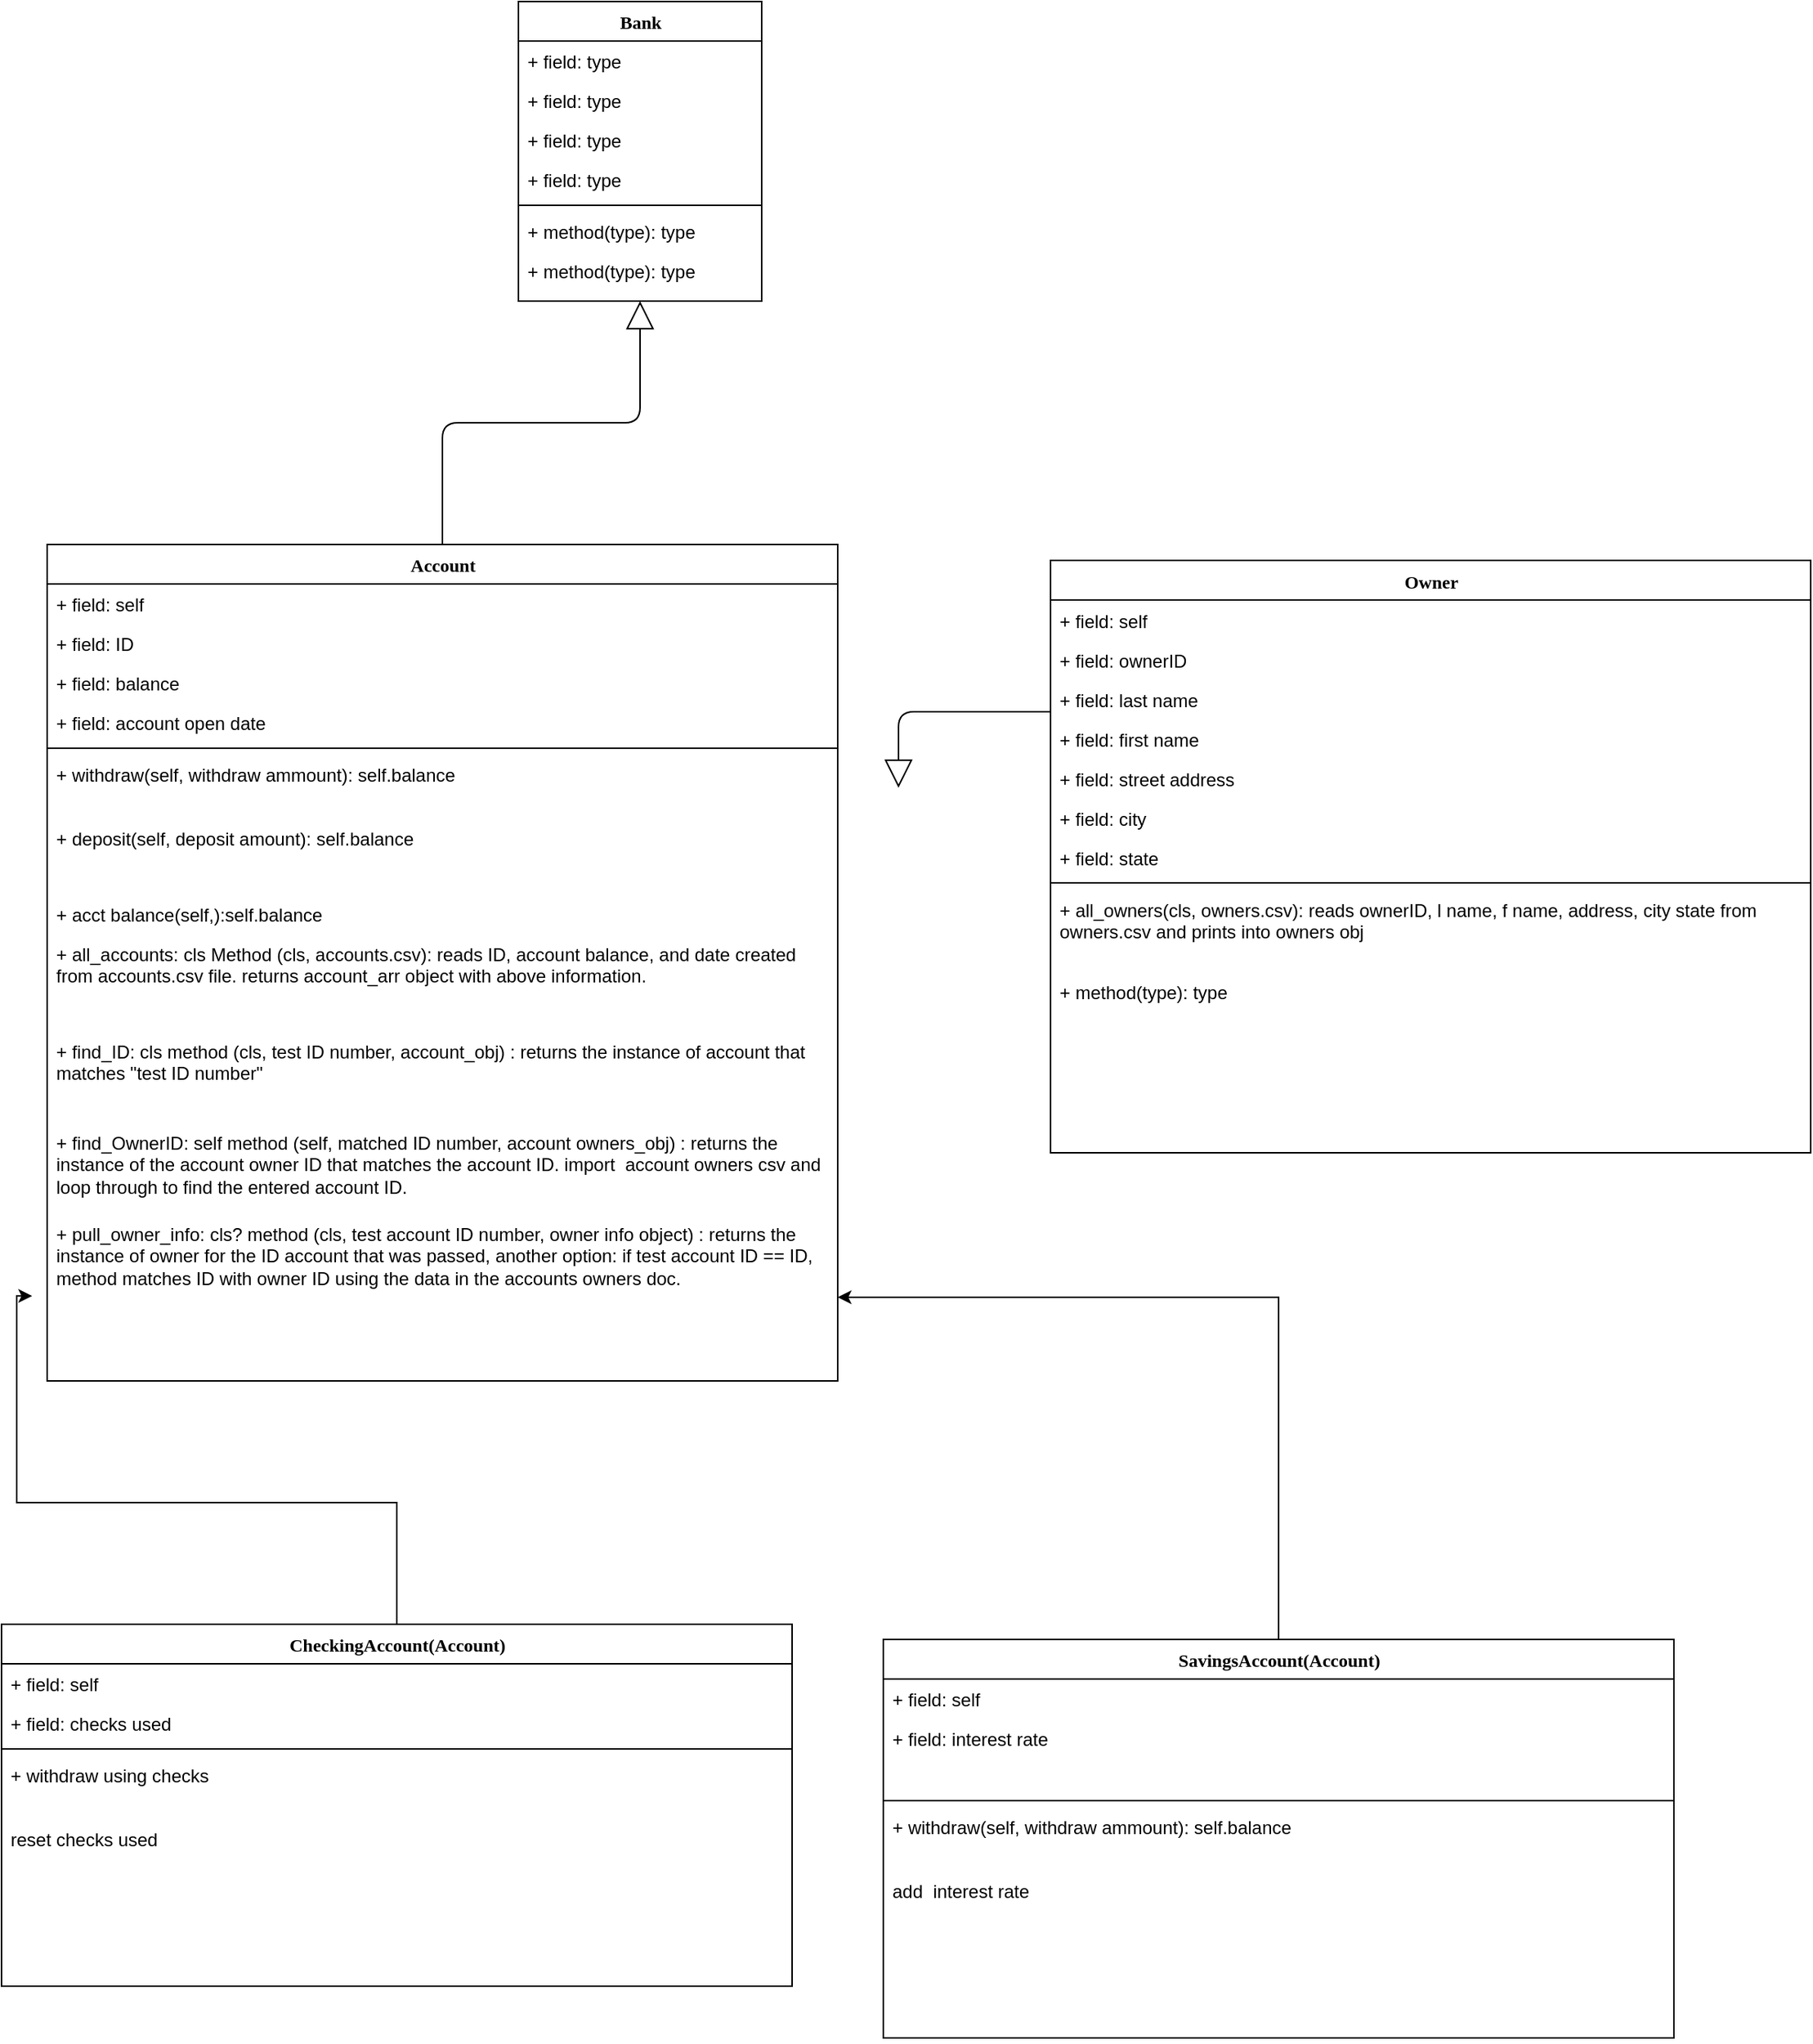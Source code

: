 <mxfile version="19.0.2" type="github">
  <diagram name="Page-1" id="9f46799a-70d6-7492-0946-bef42562c5a5">
    <mxGraphModel dx="2334" dy="1183" grid="1" gridSize="10" guides="1" tooltips="1" connect="1" arrows="1" fold="1" page="1" pageScale="1" pageWidth="1100" pageHeight="850" background="none" math="0" shadow="0">
      <root>
        <mxCell id="0" />
        <mxCell id="1" parent="0" />
        <mxCell id="78961159f06e98e8-43" value="Bank" style="swimlane;html=1;fontStyle=1;align=center;verticalAlign=top;childLayout=stackLayout;horizontal=1;startSize=26;horizontalStack=0;resizeParent=1;resizeLast=0;collapsible=1;marginBottom=0;swimlaneFillColor=#ffffff;rounded=0;shadow=0;comic=0;labelBackgroundColor=none;strokeWidth=1;fillColor=none;fontFamily=Verdana;fontSize=12" parent="1" vertex="1">
          <mxGeometry x="360" y="83" width="160" height="197" as="geometry" />
        </mxCell>
        <mxCell id="78961159f06e98e8-44" value="+ field: type" style="text;html=1;strokeColor=none;fillColor=none;align=left;verticalAlign=top;spacingLeft=4;spacingRight=4;whiteSpace=wrap;overflow=hidden;rotatable=0;points=[[0,0.5],[1,0.5]];portConstraint=eastwest;" parent="78961159f06e98e8-43" vertex="1">
          <mxGeometry y="26" width="160" height="26" as="geometry" />
        </mxCell>
        <mxCell id="78961159f06e98e8-45" value="+ field: type" style="text;html=1;strokeColor=none;fillColor=none;align=left;verticalAlign=top;spacingLeft=4;spacingRight=4;whiteSpace=wrap;overflow=hidden;rotatable=0;points=[[0,0.5],[1,0.5]];portConstraint=eastwest;" parent="78961159f06e98e8-43" vertex="1">
          <mxGeometry y="52" width="160" height="26" as="geometry" />
        </mxCell>
        <mxCell id="78961159f06e98e8-49" value="+ field: type" style="text;html=1;strokeColor=none;fillColor=none;align=left;verticalAlign=top;spacingLeft=4;spacingRight=4;whiteSpace=wrap;overflow=hidden;rotatable=0;points=[[0,0.5],[1,0.5]];portConstraint=eastwest;" parent="78961159f06e98e8-43" vertex="1">
          <mxGeometry y="78" width="160" height="26" as="geometry" />
        </mxCell>
        <mxCell id="78961159f06e98e8-50" value="+ field: type" style="text;html=1;strokeColor=none;fillColor=none;align=left;verticalAlign=top;spacingLeft=4;spacingRight=4;whiteSpace=wrap;overflow=hidden;rotatable=0;points=[[0,0.5],[1,0.5]];portConstraint=eastwest;" parent="78961159f06e98e8-43" vertex="1">
          <mxGeometry y="104" width="160" height="26" as="geometry" />
        </mxCell>
        <mxCell id="78961159f06e98e8-51" value="" style="line;html=1;strokeWidth=1;fillColor=none;align=left;verticalAlign=middle;spacingTop=-1;spacingLeft=3;spacingRight=3;rotatable=0;labelPosition=right;points=[];portConstraint=eastwest;" parent="78961159f06e98e8-43" vertex="1">
          <mxGeometry y="130" width="160" height="8" as="geometry" />
        </mxCell>
        <mxCell id="78961159f06e98e8-52" value="+ method(type): type" style="text;html=1;strokeColor=none;fillColor=none;align=left;verticalAlign=top;spacingLeft=4;spacingRight=4;whiteSpace=wrap;overflow=hidden;rotatable=0;points=[[0,0.5],[1,0.5]];portConstraint=eastwest;" parent="78961159f06e98e8-43" vertex="1">
          <mxGeometry y="138" width="160" height="26" as="geometry" />
        </mxCell>
        <mxCell id="78961159f06e98e8-53" value="+ method(type): type" style="text;html=1;strokeColor=none;fillColor=none;align=left;verticalAlign=top;spacingLeft=4;spacingRight=4;whiteSpace=wrap;overflow=hidden;rotatable=0;points=[[0,0.5],[1,0.5]];portConstraint=eastwest;" parent="78961159f06e98e8-43" vertex="1">
          <mxGeometry y="164" width="160" height="26" as="geometry" />
        </mxCell>
        <mxCell id="78961159f06e98e8-127" style="edgeStyle=orthogonalEdgeStyle;html=1;labelBackgroundColor=none;startFill=0;startSize=8;endArrow=block;endFill=0;endSize=16;fontFamily=Verdana;fontSize=12;" parent="1" source="78961159f06e98e8-95" target="78961159f06e98e8-43" edge="1">
          <mxGeometry relative="1" as="geometry" />
        </mxCell>
        <mxCell id="78961159f06e98e8-95" value="Account" style="swimlane;html=1;fontStyle=1;align=center;verticalAlign=top;childLayout=stackLayout;horizontal=1;startSize=26;horizontalStack=0;resizeParent=1;resizeLast=0;collapsible=1;marginBottom=0;swimlaneFillColor=#ffffff;rounded=0;shadow=0;comic=0;labelBackgroundColor=none;strokeWidth=1;fillColor=none;fontFamily=Verdana;fontSize=12" parent="1" vertex="1">
          <mxGeometry x="50" y="440" width="520" height="550" as="geometry" />
        </mxCell>
        <mxCell id="78961159f06e98e8-96" value="+ field: self" style="text;html=1;strokeColor=none;fillColor=none;align=left;verticalAlign=top;spacingLeft=4;spacingRight=4;whiteSpace=wrap;overflow=hidden;rotatable=0;points=[[0,0.5],[1,0.5]];portConstraint=eastwest;" parent="78961159f06e98e8-95" vertex="1">
          <mxGeometry y="26" width="520" height="26" as="geometry" />
        </mxCell>
        <mxCell id="78961159f06e98e8-97" value="+ field: ID" style="text;html=1;strokeColor=none;fillColor=none;align=left;verticalAlign=top;spacingLeft=4;spacingRight=4;whiteSpace=wrap;overflow=hidden;rotatable=0;points=[[0,0.5],[1,0.5]];portConstraint=eastwest;" parent="78961159f06e98e8-95" vertex="1">
          <mxGeometry y="52" width="520" height="26" as="geometry" />
        </mxCell>
        <mxCell id="78961159f06e98e8-98" value="+ field: balance" style="text;html=1;strokeColor=none;fillColor=none;align=left;verticalAlign=top;spacingLeft=4;spacingRight=4;whiteSpace=wrap;overflow=hidden;rotatable=0;points=[[0,0.5],[1,0.5]];portConstraint=eastwest;" parent="78961159f06e98e8-95" vertex="1">
          <mxGeometry y="78" width="520" height="26" as="geometry" />
        </mxCell>
        <mxCell id="78961159f06e98e8-102" value="+ field: account open date" style="text;html=1;strokeColor=none;fillColor=none;align=left;verticalAlign=top;spacingLeft=4;spacingRight=4;whiteSpace=wrap;overflow=hidden;rotatable=0;points=[[0,0.5],[1,0.5]];portConstraint=eastwest;" parent="78961159f06e98e8-95" vertex="1">
          <mxGeometry y="104" width="520" height="26" as="geometry" />
        </mxCell>
        <mxCell id="78961159f06e98e8-103" value="" style="line;html=1;strokeWidth=1;fillColor=none;align=left;verticalAlign=middle;spacingTop=-1;spacingLeft=3;spacingRight=3;rotatable=0;labelPosition=right;points=[];portConstraint=eastwest;" parent="78961159f06e98e8-95" vertex="1">
          <mxGeometry y="130" width="520" height="8" as="geometry" />
        </mxCell>
        <mxCell id="78961159f06e98e8-104" value="+ withdraw(self, withdraw ammount): self.balance" style="text;html=1;strokeColor=none;fillColor=none;align=left;verticalAlign=top;spacingLeft=4;spacingRight=4;whiteSpace=wrap;overflow=hidden;rotatable=0;points=[[0,0.5],[1,0.5]];portConstraint=eastwest;" parent="78961159f06e98e8-95" vertex="1">
          <mxGeometry y="138" width="520" height="42" as="geometry" />
        </mxCell>
        <mxCell id="LzkB0xOQjBlIhumU7Chm-1" value="+ deposit(self, deposit amount): self.balance" style="text;html=1;strokeColor=none;fillColor=none;align=left;verticalAlign=top;spacingLeft=4;spacingRight=4;whiteSpace=wrap;overflow=hidden;rotatable=0;points=[[0,0.5],[1,0.5]];portConstraint=eastwest;" parent="78961159f06e98e8-95" vertex="1">
          <mxGeometry y="180" width="520" height="50" as="geometry" />
        </mxCell>
        <mxCell id="LzkB0xOQjBlIhumU7Chm-2" value="+ acct balance(self,):self.balance" style="text;html=1;strokeColor=none;fillColor=none;align=left;verticalAlign=top;spacingLeft=4;spacingRight=4;whiteSpace=wrap;overflow=hidden;rotatable=0;points=[[0,0.5],[1,0.5]];portConstraint=eastwest;" parent="78961159f06e98e8-95" vertex="1">
          <mxGeometry y="230" width="520" height="26" as="geometry" />
        </mxCell>
        <mxCell id="LzkB0xOQjBlIhumU7Chm-3" value="+ all_accounts: cls Method (cls, accounts.csv): reads ID, account balance, and date created from accounts.csv file. returns account_arr object with above information.&amp;nbsp;" style="text;html=1;strokeColor=none;fillColor=none;align=left;verticalAlign=top;spacingLeft=4;spacingRight=4;whiteSpace=wrap;overflow=hidden;rotatable=0;points=[[0,0.5],[1,0.5]];portConstraint=eastwest;" parent="78961159f06e98e8-95" vertex="1">
          <mxGeometry y="256" width="520" height="64" as="geometry" />
        </mxCell>
        <mxCell id="LzkB0xOQjBlIhumU7Chm-4" value="+ find_ID: cls method (cls, test ID number, account_obj) : returns the instance of account that matches &quot;test ID number&quot;" style="text;html=1;strokeColor=none;fillColor=none;align=left;verticalAlign=top;spacingLeft=4;spacingRight=4;whiteSpace=wrap;overflow=hidden;rotatable=0;points=[[0,0.5],[1,0.5]];portConstraint=eastwest;" parent="78961159f06e98e8-95" vertex="1">
          <mxGeometry y="320" width="520" height="60" as="geometry" />
        </mxCell>
        <mxCell id="fVk6iwnk1FgOEvaUujAm-14" value="+ find_OwnerID: self method (self, matched ID number, account owners_obj) : returns the instance of the account owner ID that matches the account ID. import&amp;nbsp; account owners csv and loop through to find the entered account ID." style="text;html=1;strokeColor=none;fillColor=none;align=left;verticalAlign=top;spacingLeft=4;spacingRight=4;whiteSpace=wrap;overflow=hidden;rotatable=0;points=[[0,0.5],[1,0.5]];portConstraint=eastwest;" vertex="1" parent="78961159f06e98e8-95">
          <mxGeometry y="380" width="520" height="60" as="geometry" />
        </mxCell>
        <mxCell id="fVk6iwnk1FgOEvaUujAm-13" value="+ pull_owner_info: cls? method (cls, test account ID number, owner info object) : returns the instance of owner for the ID account that was passed, another option: if test account ID == ID, method matches ID with owner ID using the data in the accounts owners doc.&amp;nbsp;&amp;nbsp;" style="text;html=1;strokeColor=none;fillColor=none;align=left;verticalAlign=top;spacingLeft=4;spacingRight=4;whiteSpace=wrap;overflow=hidden;rotatable=0;points=[[0,0.5],[1,0.5]];portConstraint=eastwest;" vertex="1" parent="78961159f06e98e8-95">
          <mxGeometry y="440" width="520" height="110" as="geometry" />
        </mxCell>
        <mxCell id="78961159f06e98e8-126" style="edgeStyle=orthogonalEdgeStyle;html=1;labelBackgroundColor=none;startFill=0;startSize=8;endArrow=block;endFill=0;endSize=16;fontFamily=Verdana;fontSize=12;" parent="1" source="78961159f06e98e8-108" edge="1">
          <mxGeometry relative="1" as="geometry">
            <Array as="points">
              <mxPoint x="610" y="550" />
            </Array>
            <mxPoint x="610" y="600" as="targetPoint" />
          </mxGeometry>
        </mxCell>
        <mxCell id="78961159f06e98e8-108" value="Owner" style="swimlane;html=1;fontStyle=1;align=center;verticalAlign=top;childLayout=stackLayout;horizontal=1;startSize=26;horizontalStack=0;resizeParent=1;resizeLast=0;collapsible=1;marginBottom=0;swimlaneFillColor=#ffffff;rounded=0;shadow=0;comic=0;labelBackgroundColor=none;strokeWidth=1;fillColor=none;fontFamily=Verdana;fontSize=12" parent="1" vertex="1">
          <mxGeometry x="710" y="450.5" width="500" height="389.5" as="geometry" />
        </mxCell>
        <mxCell id="78961159f06e98e8-109" value="+ field: self" style="text;html=1;strokeColor=none;fillColor=none;align=left;verticalAlign=top;spacingLeft=4;spacingRight=4;whiteSpace=wrap;overflow=hidden;rotatable=0;points=[[0,0.5],[1,0.5]];portConstraint=eastwest;" parent="78961159f06e98e8-108" vertex="1">
          <mxGeometry y="26" width="500" height="26" as="geometry" />
        </mxCell>
        <mxCell id="78961159f06e98e8-110" value="+ field: ownerID" style="text;html=1;strokeColor=none;fillColor=none;align=left;verticalAlign=top;spacingLeft=4;spacingRight=4;whiteSpace=wrap;overflow=hidden;rotatable=0;points=[[0,0.5],[1,0.5]];portConstraint=eastwest;" parent="78961159f06e98e8-108" vertex="1">
          <mxGeometry y="52" width="500" height="26" as="geometry" />
        </mxCell>
        <mxCell id="fVk6iwnk1FgOEvaUujAm-2" value="+ field: last name" style="text;html=1;strokeColor=none;fillColor=none;align=left;verticalAlign=top;spacingLeft=4;spacingRight=4;whiteSpace=wrap;overflow=hidden;rotatable=0;points=[[0,0.5],[1,0.5]];portConstraint=eastwest;" vertex="1" parent="78961159f06e98e8-108">
          <mxGeometry y="78" width="500" height="26" as="geometry" />
        </mxCell>
        <mxCell id="fVk6iwnk1FgOEvaUujAm-10" value="+ field: first name" style="text;html=1;strokeColor=none;fillColor=none;align=left;verticalAlign=top;spacingLeft=4;spacingRight=4;whiteSpace=wrap;overflow=hidden;rotatable=0;points=[[0,0.5],[1,0.5]];portConstraint=eastwest;" vertex="1" parent="78961159f06e98e8-108">
          <mxGeometry y="104" width="500" height="26" as="geometry" />
        </mxCell>
        <mxCell id="fVk6iwnk1FgOEvaUujAm-11" value="+ field: street address" style="text;html=1;strokeColor=none;fillColor=none;align=left;verticalAlign=top;spacingLeft=4;spacingRight=4;whiteSpace=wrap;overflow=hidden;rotatable=0;points=[[0,0.5],[1,0.5]];portConstraint=eastwest;" vertex="1" parent="78961159f06e98e8-108">
          <mxGeometry y="130" width="500" height="26" as="geometry" />
        </mxCell>
        <mxCell id="fVk6iwnk1FgOEvaUujAm-9" value="+ field: city" style="text;html=1;strokeColor=none;fillColor=none;align=left;verticalAlign=top;spacingLeft=4;spacingRight=4;whiteSpace=wrap;overflow=hidden;rotatable=0;points=[[0,0.5],[1,0.5]];portConstraint=eastwest;" vertex="1" parent="78961159f06e98e8-108">
          <mxGeometry y="156" width="500" height="26" as="geometry" />
        </mxCell>
        <mxCell id="fVk6iwnk1FgOEvaUujAm-12" value="+ field: state" style="text;html=1;strokeColor=none;fillColor=none;align=left;verticalAlign=top;spacingLeft=4;spacingRight=4;whiteSpace=wrap;overflow=hidden;rotatable=0;points=[[0,0.5],[1,0.5]];portConstraint=eastwest;" vertex="1" parent="78961159f06e98e8-108">
          <mxGeometry y="182" width="500" height="26" as="geometry" />
        </mxCell>
        <mxCell id="78961159f06e98e8-116" value="" style="line;html=1;strokeWidth=1;fillColor=none;align=left;verticalAlign=middle;spacingTop=-1;spacingLeft=3;spacingRight=3;rotatable=0;labelPosition=right;points=[];portConstraint=eastwest;" parent="78961159f06e98e8-108" vertex="1">
          <mxGeometry y="208" width="500" height="8" as="geometry" />
        </mxCell>
        <mxCell id="78961159f06e98e8-117" value="+ all_owners(cls, owners.csv): reads ownerID, l name, f name, address, city state from owners.csv and prints into owners obj" style="text;html=1;strokeColor=none;fillColor=none;align=left;verticalAlign=top;spacingLeft=4;spacingRight=4;whiteSpace=wrap;overflow=hidden;rotatable=0;points=[[0,0.5],[1,0.5]];portConstraint=eastwest;" parent="78961159f06e98e8-108" vertex="1">
          <mxGeometry y="216" width="500" height="54" as="geometry" />
        </mxCell>
        <mxCell id="78961159f06e98e8-120" value="+ method(type): type" style="text;html=1;strokeColor=none;fillColor=none;align=left;verticalAlign=top;spacingLeft=4;spacingRight=4;whiteSpace=wrap;overflow=hidden;rotatable=0;points=[[0,0.5],[1,0.5]];portConstraint=eastwest;" parent="78961159f06e98e8-108" vertex="1">
          <mxGeometry y="270" width="500" height="26" as="geometry" />
        </mxCell>
        <mxCell id="fVk6iwnk1FgOEvaUujAm-44" style="edgeStyle=orthogonalEdgeStyle;rounded=0;orthogonalLoop=1;jettySize=auto;html=1;entryX=1;entryY=0.5;entryDx=0;entryDy=0;" edge="1" parent="1" source="fVk6iwnk1FgOEvaUujAm-15" target="fVk6iwnk1FgOEvaUujAm-13">
          <mxGeometry relative="1" as="geometry" />
        </mxCell>
        <mxCell id="fVk6iwnk1FgOEvaUujAm-15" value="SavingsAccount(Account)" style="swimlane;html=1;fontStyle=1;align=center;verticalAlign=top;childLayout=stackLayout;horizontal=1;startSize=26;horizontalStack=0;resizeParent=1;resizeLast=0;collapsible=1;marginBottom=0;swimlaneFillColor=#ffffff;rounded=0;shadow=0;comic=0;labelBackgroundColor=none;strokeWidth=1;fillColor=none;fontFamily=Verdana;fontSize=12" vertex="1" parent="1">
          <mxGeometry x="600" y="1160" width="520" height="262" as="geometry" />
        </mxCell>
        <mxCell id="fVk6iwnk1FgOEvaUujAm-16" value="+ field: self" style="text;html=1;strokeColor=none;fillColor=none;align=left;verticalAlign=top;spacingLeft=4;spacingRight=4;whiteSpace=wrap;overflow=hidden;rotatable=0;points=[[0,0.5],[1,0.5]];portConstraint=eastwest;" vertex="1" parent="fVk6iwnk1FgOEvaUujAm-15">
          <mxGeometry y="26" width="520" height="26" as="geometry" />
        </mxCell>
        <mxCell id="fVk6iwnk1FgOEvaUujAm-29" value="+ field: interest rate" style="text;html=1;strokeColor=none;fillColor=none;align=left;verticalAlign=top;spacingLeft=4;spacingRight=4;whiteSpace=wrap;overflow=hidden;rotatable=0;points=[[0,0.5],[1,0.5]];portConstraint=eastwest;" vertex="1" parent="fVk6iwnk1FgOEvaUujAm-15">
          <mxGeometry y="52" width="520" height="50" as="geometry" />
        </mxCell>
        <mxCell id="fVk6iwnk1FgOEvaUujAm-21" value="" style="line;html=1;strokeWidth=1;fillColor=none;align=left;verticalAlign=middle;spacingTop=-1;spacingLeft=3;spacingRight=3;rotatable=0;labelPosition=right;points=[];portConstraint=eastwest;" vertex="1" parent="fVk6iwnk1FgOEvaUujAm-15">
          <mxGeometry y="102" width="520" height="8" as="geometry" />
        </mxCell>
        <mxCell id="fVk6iwnk1FgOEvaUujAm-22" value="+ withdraw(self, withdraw ammount): self.balance" style="text;html=1;strokeColor=none;fillColor=none;align=left;verticalAlign=top;spacingLeft=4;spacingRight=4;whiteSpace=wrap;overflow=hidden;rotatable=0;points=[[0,0.5],[1,0.5]];portConstraint=eastwest;" vertex="1" parent="fVk6iwnk1FgOEvaUujAm-15">
          <mxGeometry y="110" width="520" height="42" as="geometry" />
        </mxCell>
        <mxCell id="fVk6iwnk1FgOEvaUujAm-30" value="add&amp;nbsp; interest rate" style="text;html=1;strokeColor=none;fillColor=none;align=left;verticalAlign=top;spacingLeft=4;spacingRight=4;whiteSpace=wrap;overflow=hidden;rotatable=0;points=[[0,0.5],[1,0.5]];portConstraint=eastwest;" vertex="1" parent="fVk6iwnk1FgOEvaUujAm-15">
          <mxGeometry y="152" width="520" height="110" as="geometry" />
        </mxCell>
        <mxCell id="fVk6iwnk1FgOEvaUujAm-43" style="edgeStyle=orthogonalEdgeStyle;rounded=0;orthogonalLoop=1;jettySize=auto;html=1;entryX=-0.019;entryY=0.492;entryDx=0;entryDy=0;entryPerimeter=0;" edge="1" parent="1" source="fVk6iwnk1FgOEvaUujAm-34" target="fVk6iwnk1FgOEvaUujAm-13">
          <mxGeometry relative="1" as="geometry">
            <mxPoint x="260" y="1010" as="targetPoint" />
          </mxGeometry>
        </mxCell>
        <mxCell id="fVk6iwnk1FgOEvaUujAm-34" value="CheckingAccount(Account)" style="swimlane;html=1;fontStyle=1;align=center;verticalAlign=top;childLayout=stackLayout;horizontal=1;startSize=26;horizontalStack=0;resizeParent=1;resizeLast=0;collapsible=1;marginBottom=0;swimlaneFillColor=#ffffff;rounded=0;shadow=0;comic=0;labelBackgroundColor=none;strokeWidth=1;fillColor=none;fontFamily=Verdana;fontSize=12" vertex="1" parent="1">
          <mxGeometry x="20" y="1150" width="520" height="238" as="geometry" />
        </mxCell>
        <mxCell id="fVk6iwnk1FgOEvaUujAm-35" value="+ field: self" style="text;html=1;strokeColor=none;fillColor=none;align=left;verticalAlign=top;spacingLeft=4;spacingRight=4;whiteSpace=wrap;overflow=hidden;rotatable=0;points=[[0,0.5],[1,0.5]];portConstraint=eastwest;" vertex="1" parent="fVk6iwnk1FgOEvaUujAm-34">
          <mxGeometry y="26" width="520" height="26" as="geometry" />
        </mxCell>
        <mxCell id="fVk6iwnk1FgOEvaUujAm-36" value="+ field: checks used" style="text;html=1;strokeColor=none;fillColor=none;align=left;verticalAlign=top;spacingLeft=4;spacingRight=4;whiteSpace=wrap;overflow=hidden;rotatable=0;points=[[0,0.5],[1,0.5]];portConstraint=eastwest;" vertex="1" parent="fVk6iwnk1FgOEvaUujAm-34">
          <mxGeometry y="52" width="520" height="26" as="geometry" />
        </mxCell>
        <mxCell id="fVk6iwnk1FgOEvaUujAm-40" value="" style="line;html=1;strokeWidth=1;fillColor=none;align=left;verticalAlign=middle;spacingTop=-1;spacingLeft=3;spacingRight=3;rotatable=0;labelPosition=right;points=[];portConstraint=eastwest;" vertex="1" parent="fVk6iwnk1FgOEvaUujAm-34">
          <mxGeometry y="78" width="520" height="8" as="geometry" />
        </mxCell>
        <mxCell id="fVk6iwnk1FgOEvaUujAm-41" value="+ withdraw using checks" style="text;html=1;strokeColor=none;fillColor=none;align=left;verticalAlign=top;spacingLeft=4;spacingRight=4;whiteSpace=wrap;overflow=hidden;rotatable=0;points=[[0,0.5],[1,0.5]];portConstraint=eastwest;" vertex="1" parent="fVk6iwnk1FgOEvaUujAm-34">
          <mxGeometry y="86" width="520" height="42" as="geometry" />
        </mxCell>
        <mxCell id="fVk6iwnk1FgOEvaUujAm-42" value="reset checks used" style="text;html=1;strokeColor=none;fillColor=none;align=left;verticalAlign=top;spacingLeft=4;spacingRight=4;whiteSpace=wrap;overflow=hidden;rotatable=0;points=[[0,0.5],[1,0.5]];portConstraint=eastwest;" vertex="1" parent="fVk6iwnk1FgOEvaUujAm-34">
          <mxGeometry y="128" width="520" height="110" as="geometry" />
        </mxCell>
      </root>
    </mxGraphModel>
  </diagram>
</mxfile>
